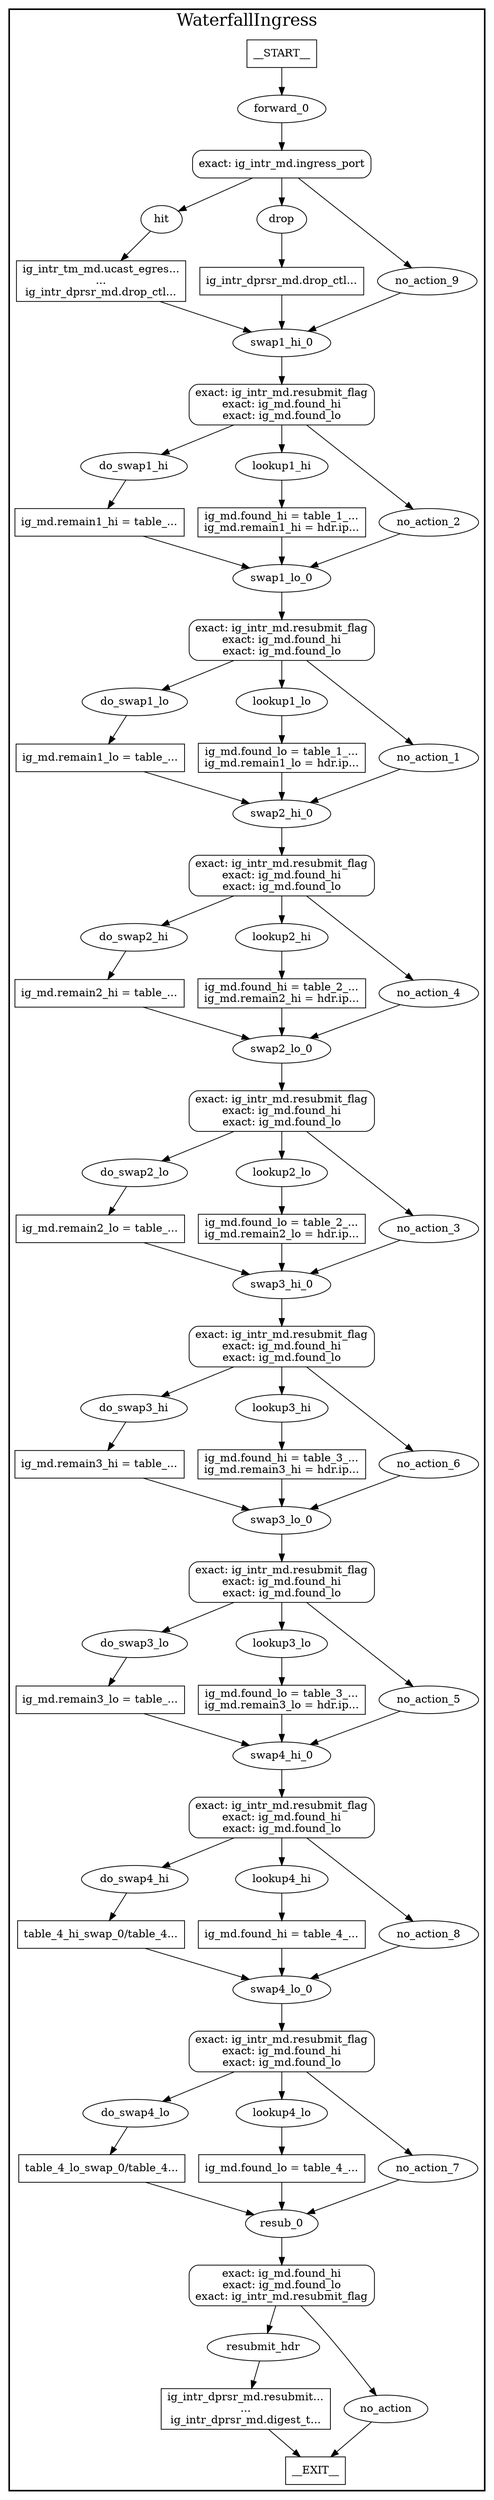 digraph WaterfallIngress {
subgraph cluster {
graph [
fontsize="22pt", label=WaterfallIngress, style=bold];
0[label=__START__, margin="", shape=rectangle, style=solid];
1[label=__EXIT__, margin="", shape=rectangle, style=solid];
2[label=forward_0, margin="", shape=ellipse, style=solid];
3[label="exact: ig_intr_md.ingress_port\n", margin="", shape=rectangle, style=rounded];
4[label=hit, margin="", shape=ellipse, style=solid];
5[label="ig_intr_tm_md.ucast_egres...\n...\nig_intr_dprsr_md.drop_ctl...", margin="", shape=rectangle, style=solid];
6[label=drop, margin="", shape=ellipse, style=solid];
7[label="ig_intr_dprsr_md.drop_ctl...", margin="", shape=rectangle, style=solid];
8[label=no_action_9, margin="", shape=ellipse, style=solid];
9[label=swap1_hi_0, margin="", shape=ellipse, style=solid];
10[label="exact: ig_intr_md.resubmit_flag\nexact: ig_md.found_hi\nexact: ig_md.found_lo\n", margin="", shape=rectangle, style=rounded];
11[label=do_swap1_hi, margin="", shape=ellipse, style=solid];
12[label="ig_md.remain1_hi = table_...", margin="", shape=rectangle, style=solid];
13[label=lookup1_hi, margin="", shape=ellipse, style=solid];
14[label="ig_md.found_hi = table_1_...\nig_md.remain1_hi = hdr.ip...", margin="", shape=rectangle, style=solid];
15[label=no_action_2, margin="", shape=ellipse, style=solid];
16[label=swap1_lo_0, margin="", shape=ellipse, style=solid];
17[label="exact: ig_intr_md.resubmit_flag\nexact: ig_md.found_hi\nexact: ig_md.found_lo\n", margin="", shape=rectangle, style=rounded];
18[label=do_swap1_lo, margin="", shape=ellipse, style=solid];
19[label="ig_md.remain1_lo = table_...", margin="", shape=rectangle, style=solid];
20[label=lookup1_lo, margin="", shape=ellipse, style=solid];
21[label="ig_md.found_lo = table_1_...\nig_md.remain1_lo = hdr.ip...", margin="", shape=rectangle, style=solid];
22[label=no_action_1, margin="", shape=ellipse, style=solid];
23[label=swap2_hi_0, margin="", shape=ellipse, style=solid];
24[label="exact: ig_intr_md.resubmit_flag\nexact: ig_md.found_hi\nexact: ig_md.found_lo\n", margin="", shape=rectangle, style=rounded];
25[label=do_swap2_hi, margin="", shape=ellipse, style=solid];
26[label="ig_md.remain2_hi = table_...", margin="", shape=rectangle, style=solid];
27[label=lookup2_hi, margin="", shape=ellipse, style=solid];
28[label="ig_md.found_hi = table_2_...\nig_md.remain2_hi = hdr.ip...", margin="", shape=rectangle, style=solid];
29[label=no_action_4, margin="", shape=ellipse, style=solid];
30[label=swap2_lo_0, margin="", shape=ellipse, style=solid];
31[label="exact: ig_intr_md.resubmit_flag\nexact: ig_md.found_hi\nexact: ig_md.found_lo\n", margin="", shape=rectangle, style=rounded];
32[label=do_swap2_lo, margin="", shape=ellipse, style=solid];
33[label="ig_md.remain2_lo = table_...", margin="", shape=rectangle, style=solid];
34[label=lookup2_lo, margin="", shape=ellipse, style=solid];
35[label="ig_md.found_lo = table_2_...\nig_md.remain2_lo = hdr.ip...", margin="", shape=rectangle, style=solid];
36[label=no_action_3, margin="", shape=ellipse, style=solid];
37[label=swap3_hi_0, margin="", shape=ellipse, style=solid];
38[label="exact: ig_intr_md.resubmit_flag\nexact: ig_md.found_hi\nexact: ig_md.found_lo\n", margin="", shape=rectangle, style=rounded];
39[label=do_swap3_hi, margin="", shape=ellipse, style=solid];
40[label="ig_md.remain3_hi = table_...", margin="", shape=rectangle, style=solid];
41[label=lookup3_hi, margin="", shape=ellipse, style=solid];
42[label="ig_md.found_hi = table_3_...\nig_md.remain3_hi = hdr.ip...", margin="", shape=rectangle, style=solid];
43[label=no_action_6, margin="", shape=ellipse, style=solid];
44[label=swap3_lo_0, margin="", shape=ellipse, style=solid];
45[label="exact: ig_intr_md.resubmit_flag\nexact: ig_md.found_hi\nexact: ig_md.found_lo\n", margin="", shape=rectangle, style=rounded];
46[label=do_swap3_lo, margin="", shape=ellipse, style=solid];
47[label="ig_md.remain3_lo = table_...", margin="", shape=rectangle, style=solid];
48[label=lookup3_lo, margin="", shape=ellipse, style=solid];
49[label="ig_md.found_lo = table_3_...\nig_md.remain3_lo = hdr.ip...", margin="", shape=rectangle, style=solid];
50[label=no_action_5, margin="", shape=ellipse, style=solid];
51[label=swap4_hi_0, margin="", shape=ellipse, style=solid];
52[label="exact: ig_intr_md.resubmit_flag\nexact: ig_md.found_hi\nexact: ig_md.found_lo\n", margin="", shape=rectangle, style=rounded];
53[label=do_swap4_hi, margin="", shape=ellipse, style=solid];
54[label="table_4_hi_swap_0/table_4...", margin="", shape=rectangle, style=solid];
55[label=lookup4_hi, margin="", shape=ellipse, style=solid];
56[label="ig_md.found_hi = table_4_...", margin="", shape=rectangle, style=solid];
57[label=no_action_8, margin="", shape=ellipse, style=solid];
58[label=swap4_lo_0, margin="", shape=ellipse, style=solid];
59[label="exact: ig_intr_md.resubmit_flag\nexact: ig_md.found_hi\nexact: ig_md.found_lo\n", margin="", shape=rectangle, style=rounded];
60[label=do_swap4_lo, margin="", shape=ellipse, style=solid];
61[label="table_4_lo_swap_0/table_4...", margin="", shape=rectangle, style=solid];
62[label=lookup4_lo, margin="", shape=ellipse, style=solid];
63[label="ig_md.found_lo = table_4_...", margin="", shape=rectangle, style=solid];
64[label=no_action_7, margin="", shape=ellipse, style=solid];
65[label=resub_0, margin="", shape=ellipse, style=solid];
66[label="exact: ig_md.found_hi\nexact: ig_md.found_lo\nexact: ig_intr_md.resubmit_flag\n", margin="", shape=rectangle, style=rounded];
67[label=resubmit_hdr, margin="", shape=ellipse, style=solid];
68[label="ig_intr_dprsr_md.resubmit...\n...\nig_intr_dprsr_md.digest_t...", margin="", shape=rectangle, style=solid];
69[label=no_action, margin="", shape=ellipse, style=solid];
0 -> 2[label=""];
2 -> 3[label=""];
3 -> 4[label=""];
3 -> 6[label=""];
3 -> 8[label=""];
4 -> 5[label=""];
5 -> 9[label=""];
6 -> 7[label=""];
7 -> 9[label=""];
8 -> 9[label=""];
9 -> 10[label=""];
10 -> 11[label=""];
10 -> 13[label=""];
10 -> 15[label=""];
11 -> 12[label=""];
12 -> 16[label=""];
13 -> 14[label=""];
14 -> 16[label=""];
15 -> 16[label=""];
16 -> 17[label=""];
17 -> 18[label=""];
17 -> 20[label=""];
17 -> 22[label=""];
18 -> 19[label=""];
19 -> 23[label=""];
20 -> 21[label=""];
21 -> 23[label=""];
22 -> 23[label=""];
23 -> 24[label=""];
24 -> 25[label=""];
24 -> 27[label=""];
24 -> 29[label=""];
25 -> 26[label=""];
26 -> 30[label=""];
27 -> 28[label=""];
28 -> 30[label=""];
29 -> 30[label=""];
30 -> 31[label=""];
31 -> 32[label=""];
31 -> 34[label=""];
31 -> 36[label=""];
32 -> 33[label=""];
33 -> 37[label=""];
34 -> 35[label=""];
35 -> 37[label=""];
36 -> 37[label=""];
37 -> 38[label=""];
38 -> 39[label=""];
38 -> 41[label=""];
38 -> 43[label=""];
39 -> 40[label=""];
40 -> 44[label=""];
41 -> 42[label=""];
42 -> 44[label=""];
43 -> 44[label=""];
44 -> 45[label=""];
45 -> 46[label=""];
45 -> 48[label=""];
45 -> 50[label=""];
46 -> 47[label=""];
47 -> 51[label=""];
48 -> 49[label=""];
49 -> 51[label=""];
50 -> 51[label=""];
51 -> 52[label=""];
52 -> 53[label=""];
52 -> 55[label=""];
52 -> 57[label=""];
53 -> 54[label=""];
54 -> 58[label=""];
55 -> 56[label=""];
56 -> 58[label=""];
57 -> 58[label=""];
58 -> 59[label=""];
59 -> 60[label=""];
59 -> 62[label=""];
59 -> 64[label=""];
60 -> 61[label=""];
61 -> 65[label=""];
62 -> 63[label=""];
63 -> 65[label=""];
64 -> 65[label=""];
65 -> 66[label=""];
66 -> 67[label=""];
66 -> 69[label=""];
67 -> 68[label=""];
68 -> 1[label=""];
69 -> 1[label=""];
}
}

